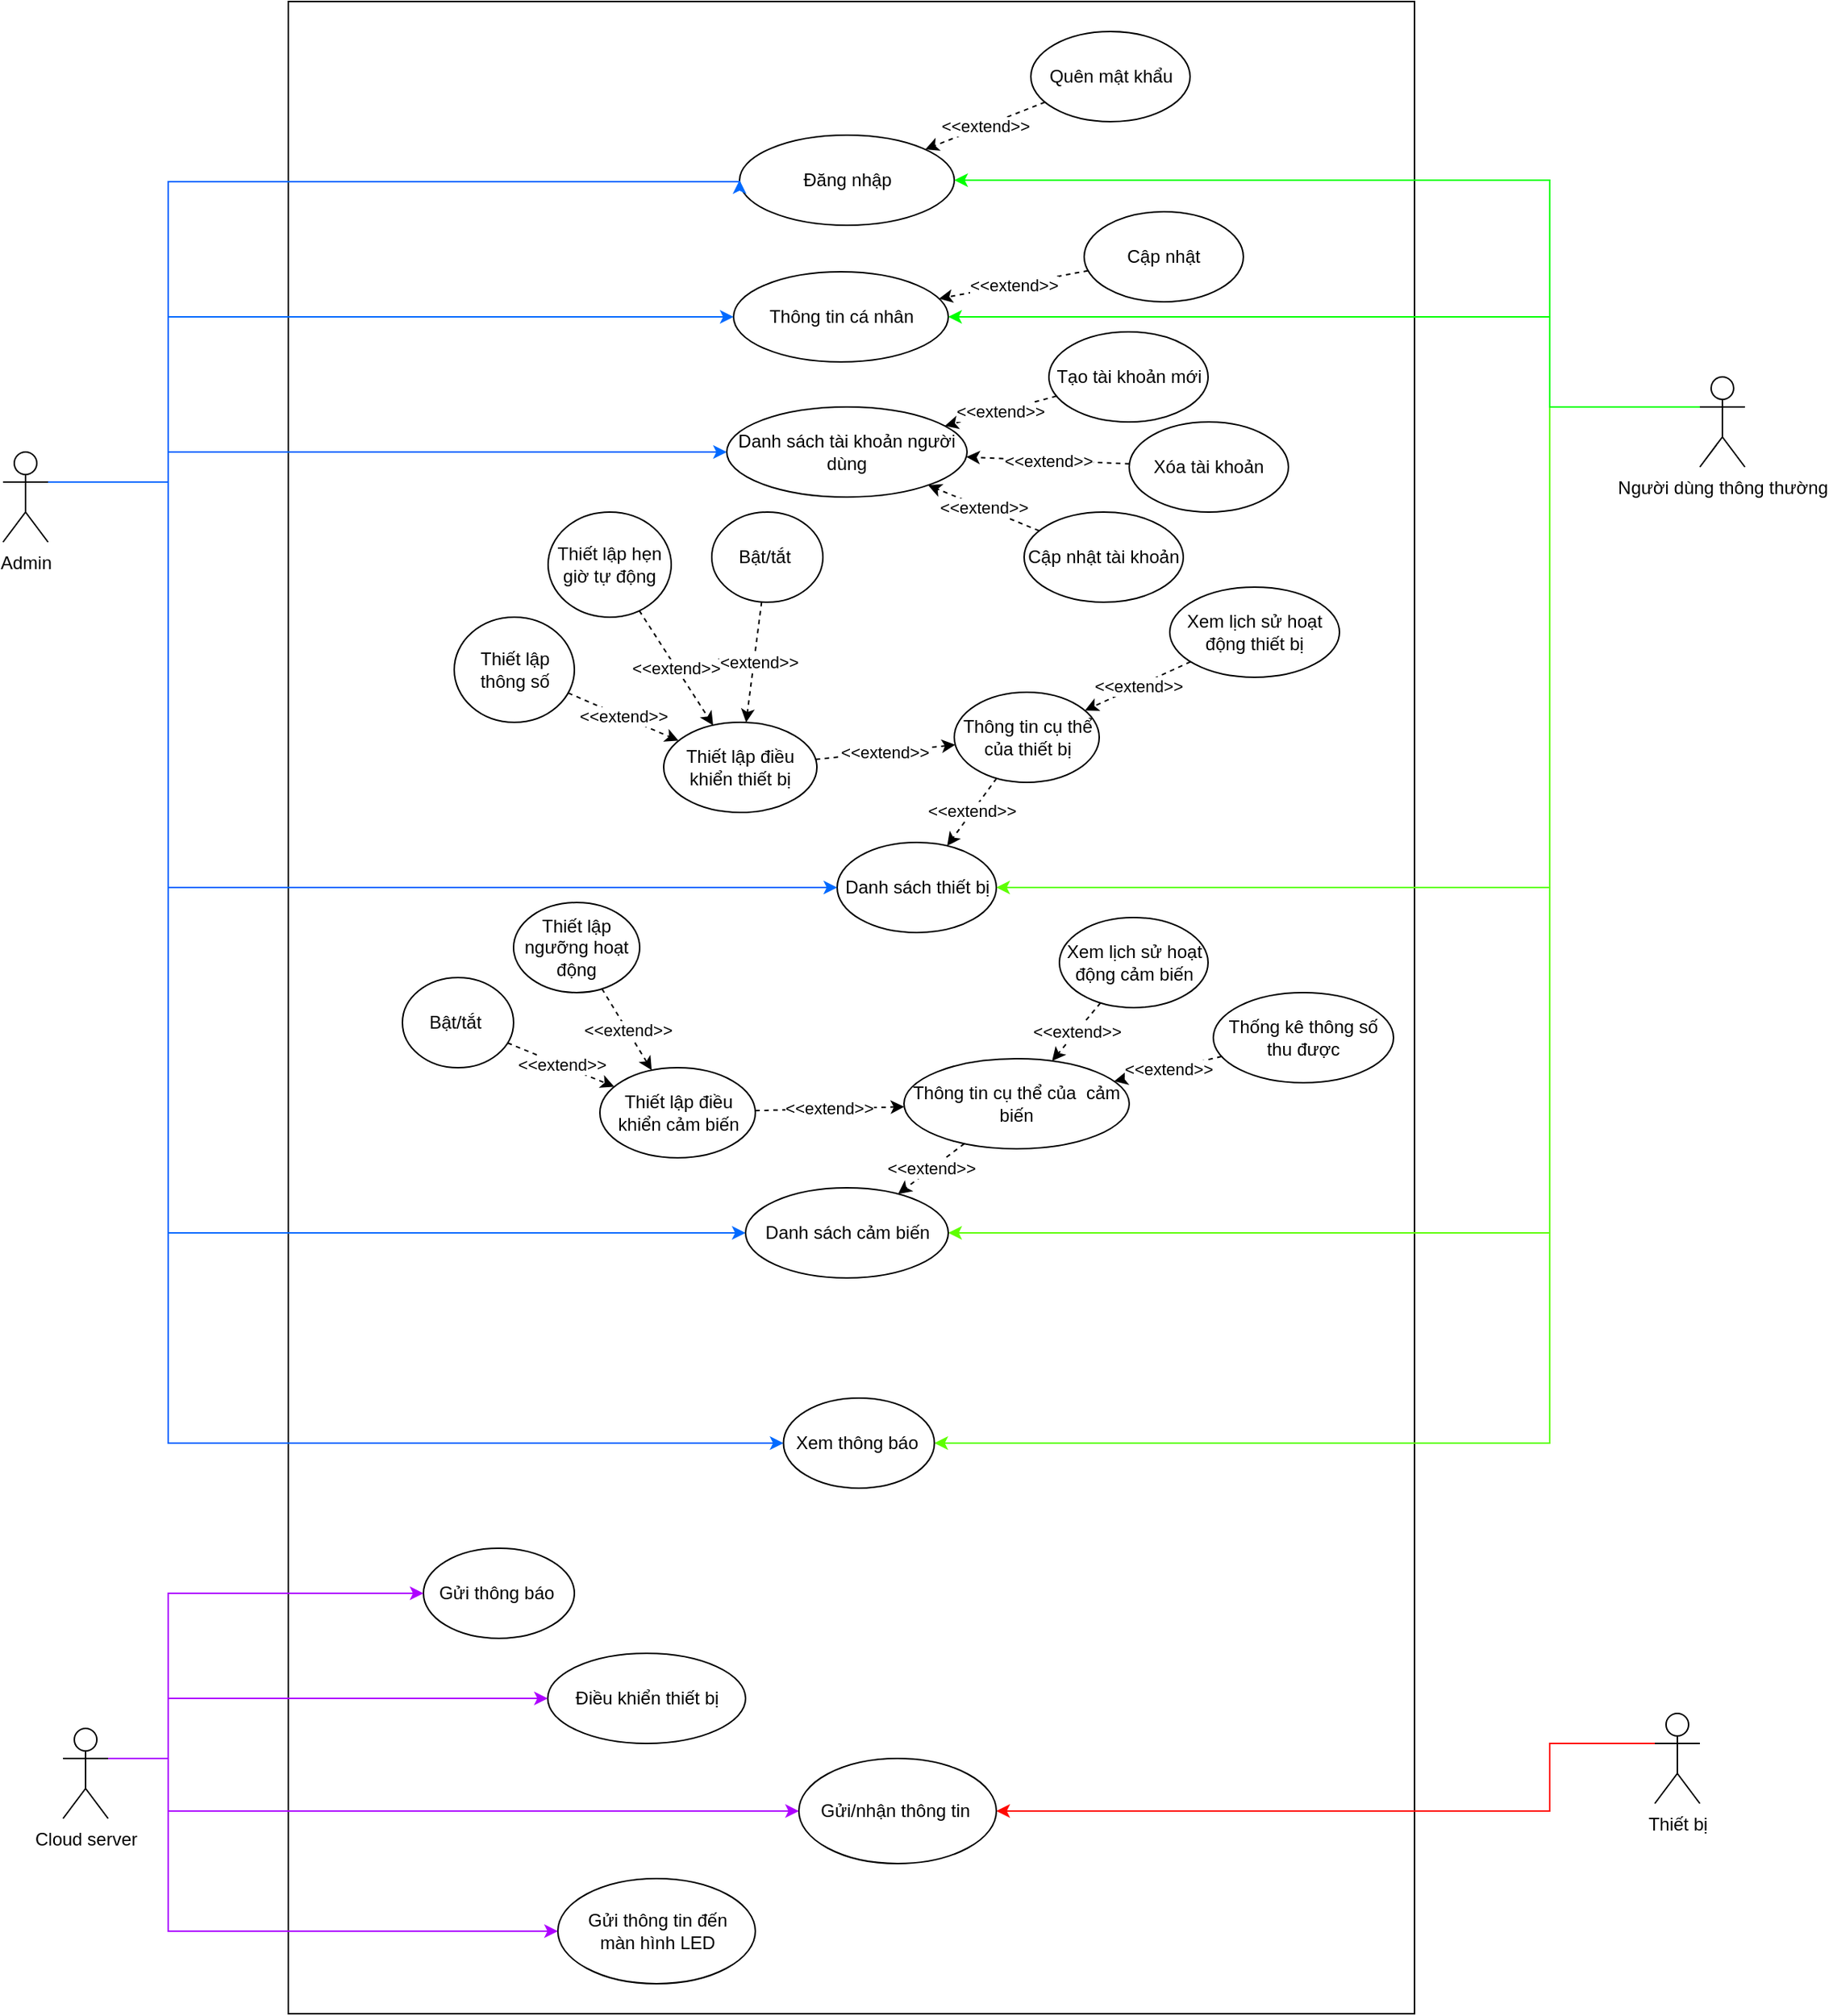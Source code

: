 <mxfile version="21.3.7" type="github">
  <diagram name="Page-1" id="Gs4qEUFltZ7bUWOozk17">
    <mxGraphModel dx="2358" dy="1268" grid="1" gridSize="10" guides="1" tooltips="1" connect="1" arrows="1" fold="1" page="1" pageScale="1" pageWidth="827" pageHeight="1169" math="0" shadow="0">
      <root>
        <mxCell id="0" />
        <mxCell id="1" parent="0" />
        <mxCell id="13ZfU6TCZV_wO7ognFtY-2" value="" style="rounded=0;whiteSpace=wrap;html=1;" parent="1" vertex="1">
          <mxGeometry x="240" y="1020" width="750" height="1340" as="geometry" />
        </mxCell>
        <mxCell id="Ebhskz-XtMlUNa1snjmE-1" value="Admin" style="shape=umlActor;verticalLabelPosition=bottom;verticalAlign=top;html=1;outlineConnect=0;" parent="1" vertex="1">
          <mxGeometry x="50" y="1320" width="30" height="60" as="geometry" />
        </mxCell>
        <mxCell id="Ebhskz-XtMlUNa1snjmE-2" value="Đăng nhập" style="ellipse;whiteSpace=wrap;html=1;" parent="1" vertex="1">
          <mxGeometry x="540.5" y="1109" width="143" height="60" as="geometry" />
        </mxCell>
        <mxCell id="Ebhskz-XtMlUNa1snjmE-3" value="Thông tin cụ thể của thiết bị" style="ellipse;whiteSpace=wrap;html=1;" parent="1" vertex="1">
          <mxGeometry x="683.5" y="1480" width="96.5" height="60" as="geometry" />
        </mxCell>
        <mxCell id="Ebhskz-XtMlUNa1snjmE-4" value="Danh sách thiết bị" style="ellipse;whiteSpace=wrap;html=1;" parent="1" vertex="1">
          <mxGeometry x="605.5" y="1580" width="106" height="60" as="geometry" />
        </mxCell>
        <mxCell id="Ebhskz-XtMlUNa1snjmE-5" value="Bật/tắt&amp;nbsp;" style="ellipse;whiteSpace=wrap;html=1;" parent="1" vertex="1">
          <mxGeometry x="522" y="1360" width="74" height="60" as="geometry" />
        </mxCell>
        <mxCell id="Ebhskz-XtMlUNa1snjmE-6" value="Thiết lập hẹn giờ tự động" style="ellipse;whiteSpace=wrap;html=1;" parent="1" vertex="1">
          <mxGeometry x="413" y="1360" width="82" height="70" as="geometry" />
        </mxCell>
        <mxCell id="Ebhskz-XtMlUNa1snjmE-7" value="" style="endArrow=classic;html=1;rounded=0;entryX=0;entryY=0.5;entryDx=0;entryDy=0;exitX=1;exitY=0.333;exitDx=0;exitDy=0;exitPerimeter=0;edgeStyle=orthogonalEdgeStyle;fillColor=#dae8fc;strokeColor=#006aff;startArrow=none;" parent="1" source="Ebhskz-XtMlUNa1snjmE-1" target="Ebhskz-XtMlUNa1snjmE-2" edge="1">
          <mxGeometry width="50" height="50" relative="1" as="geometry">
            <mxPoint x="130" y="1330" as="sourcePoint" />
            <mxPoint x="180" y="1280" as="targetPoint" />
            <Array as="points">
              <mxPoint x="160" y="1340" />
              <mxPoint x="160" y="1140" />
            </Array>
          </mxGeometry>
        </mxCell>
        <mxCell id="Ebhskz-XtMlUNa1snjmE-8" value="" style="endArrow=classic;html=1;rounded=0;exitX=1;exitY=0.333;exitDx=0;exitDy=0;exitPerimeter=0;edgeStyle=orthogonalEdgeStyle;fillColor=#dae8fc;strokeColor=#006aff;entryX=0;entryY=0.5;entryDx=0;entryDy=0;" parent="1" source="Ebhskz-XtMlUNa1snjmE-1" target="Ebhskz-XtMlUNa1snjmE-4" edge="1">
          <mxGeometry width="50" height="50" relative="1" as="geometry">
            <mxPoint x="130" y="1460" as="sourcePoint" />
            <mxPoint x="246.0" y="1420" as="targetPoint" />
            <Array as="points">
              <mxPoint x="160" y="1340" />
              <mxPoint x="160" y="1610" />
            </Array>
          </mxGeometry>
        </mxCell>
        <mxCell id="Ebhskz-XtMlUNa1snjmE-9" style="edgeStyle=orthogonalEdgeStyle;rounded=0;orthogonalLoop=1;jettySize=auto;html=1;exitX=0;exitY=0.333;exitDx=0;exitDy=0;exitPerimeter=0;entryX=1;entryY=0.5;entryDx=0;entryDy=0;fillColor=#e51400;strokeColor=#FF0800;" parent="1" source="Ebhskz-XtMlUNa1snjmE-10" target="Ebhskz-XtMlUNa1snjmE-40" edge="1">
          <mxGeometry relative="1" as="geometry">
            <Array as="points">
              <mxPoint x="1080" y="2180" />
              <mxPoint x="1080" y="2225" />
            </Array>
          </mxGeometry>
        </mxCell>
        <mxCell id="Ebhskz-XtMlUNa1snjmE-10" value="Thiết bị" style="shape=umlActor;verticalLabelPosition=bottom;verticalAlign=top;html=1;outlineConnect=0;" parent="1" vertex="1">
          <mxGeometry x="1150" y="2160" width="30" height="60" as="geometry" />
        </mxCell>
        <mxCell id="Ebhskz-XtMlUNa1snjmE-11" value="Người dùng thông thường" style="shape=umlActor;verticalLabelPosition=bottom;verticalAlign=top;html=1;outlineConnect=0;" parent="1" vertex="1">
          <mxGeometry x="1180" y="1270" width="30" height="60" as="geometry" />
        </mxCell>
        <mxCell id="Ebhskz-XtMlUNa1snjmE-12" value="" style="endArrow=classic;html=1;rounded=0;exitX=0;exitY=0.333;exitDx=0;exitDy=0;exitPerimeter=0;entryX=1;entryY=0.5;entryDx=0;entryDy=0;edgeStyle=orthogonalEdgeStyle;fillColor=#008a00;strokeColor=#00ff00;" parent="1" source="Ebhskz-XtMlUNa1snjmE-11" target="Ebhskz-XtMlUNa1snjmE-2" edge="1">
          <mxGeometry width="50" height="50" relative="1" as="geometry">
            <mxPoint x="760" y="1550" as="sourcePoint" />
            <mxPoint x="810" y="1500" as="targetPoint" />
            <Array as="points">
              <mxPoint x="1080" y="1290" />
              <mxPoint x="1080" y="1139" />
            </Array>
          </mxGeometry>
        </mxCell>
        <mxCell id="Ebhskz-XtMlUNa1snjmE-13" value="&amp;lt;&amp;lt;extend&amp;gt;&amp;gt;" style="endArrow=classic;html=1;rounded=0;dashed=1;" parent="1" source="Ebhskz-XtMlUNa1snjmE-5" target="kh4QaWCAT5zSmjW3qF8s-1" edge="1">
          <mxGeometry width="50" height="50" relative="1" as="geometry">
            <mxPoint x="630" y="1590" as="sourcePoint" />
            <mxPoint x="680" y="1540" as="targetPoint" />
          </mxGeometry>
        </mxCell>
        <mxCell id="Ebhskz-XtMlUNa1snjmE-14" value="&amp;lt;&amp;lt;extend&amp;gt;&amp;gt;" style="endArrow=classic;html=1;rounded=0;dashed=1;" parent="1" source="Ebhskz-XtMlUNa1snjmE-6" target="kh4QaWCAT5zSmjW3qF8s-1" edge="1">
          <mxGeometry width="50" height="50" relative="1" as="geometry">
            <mxPoint x="559" y="1674" as="sourcePoint" />
            <mxPoint x="395" y="1583" as="targetPoint" />
          </mxGeometry>
        </mxCell>
        <mxCell id="Ebhskz-XtMlUNa1snjmE-15" value="Danh sách tài khoản người dùng" style="ellipse;whiteSpace=wrap;html=1;" parent="1" vertex="1">
          <mxGeometry x="532" y="1290" width="160" height="60" as="geometry" />
        </mxCell>
        <mxCell id="Ebhskz-XtMlUNa1snjmE-16" value="" style="endArrow=classic;html=1;rounded=0;exitX=1;exitY=0.333;exitDx=0;exitDy=0;exitPerimeter=0;entryX=0;entryY=0.5;entryDx=0;entryDy=0;edgeStyle=orthogonalEdgeStyle;fillColor=#dae8fc;strokeColor=#006aff;" parent="1" source="Ebhskz-XtMlUNa1snjmE-1" target="Ebhskz-XtMlUNa1snjmE-15" edge="1">
          <mxGeometry width="50" height="50" relative="1" as="geometry">
            <mxPoint x="600" y="1430" as="sourcePoint" />
            <mxPoint x="650" y="1380" as="targetPoint" />
            <Array as="points">
              <mxPoint x="160" y="1340" />
              <mxPoint x="160" y="1320" />
            </Array>
          </mxGeometry>
        </mxCell>
        <mxCell id="Ebhskz-XtMlUNa1snjmE-17" value="Thiết lập thông số" style="ellipse;whiteSpace=wrap;html=1;" parent="1" vertex="1">
          <mxGeometry x="350.5" y="1430" width="80" height="70" as="geometry" />
        </mxCell>
        <mxCell id="Ebhskz-XtMlUNa1snjmE-18" value="&amp;lt;&amp;lt;extend&amp;gt;&amp;gt;" style="endArrow=classic;html=1;rounded=0;dashed=1;" parent="1" source="Ebhskz-XtMlUNa1snjmE-17" target="kh4QaWCAT5zSmjW3qF8s-1" edge="1">
          <mxGeometry width="50" height="50" relative="1" as="geometry">
            <mxPoint x="483" y="1477" as="sourcePoint" />
            <mxPoint x="369" y="1447" as="targetPoint" />
          </mxGeometry>
        </mxCell>
        <mxCell id="Ebhskz-XtMlUNa1snjmE-19" value="Thông tin cụ thể của&amp;nbsp; cảm biến" style="ellipse;whiteSpace=wrap;html=1;" parent="1" vertex="1">
          <mxGeometry x="650" y="1724" width="150" height="60" as="geometry" />
        </mxCell>
        <mxCell id="Ebhskz-XtMlUNa1snjmE-20" value="" style="endArrow=classic;html=1;rounded=0;strokeColor=#006aff;exitX=1;exitY=0.333;exitDx=0;exitDy=0;exitPerimeter=0;entryX=0;entryY=0.5;entryDx=0;entryDy=0;edgeStyle=orthogonalEdgeStyle;fillColor=#dae8fc;" parent="1" source="Ebhskz-XtMlUNa1snjmE-1" target="Ebhskz-XtMlUNa1snjmE-32" edge="1">
          <mxGeometry width="50" height="50" relative="1" as="geometry">
            <mxPoint x="610" y="1590" as="sourcePoint" />
            <mxPoint x="660" y="1540" as="targetPoint" />
            <Array as="points">
              <mxPoint x="160" y="1340" />
              <mxPoint x="160" y="1840" />
            </Array>
          </mxGeometry>
        </mxCell>
        <mxCell id="Ebhskz-XtMlUNa1snjmE-21" value="" style="endArrow=classic;html=1;rounded=0;strokeColor=#5eff00;exitX=0;exitY=0.333;exitDx=0;exitDy=0;exitPerimeter=0;entryX=1;entryY=0.5;entryDx=0;entryDy=0;fillColor=#d5e8d4;edgeStyle=orthogonalEdgeStyle;" parent="1" source="Ebhskz-XtMlUNa1snjmE-11" target="Ebhskz-XtMlUNa1snjmE-32" edge="1">
          <mxGeometry width="50" height="50" relative="1" as="geometry">
            <mxPoint x="610" y="1590" as="sourcePoint" />
            <mxPoint x="660" y="1540" as="targetPoint" />
            <Array as="points">
              <mxPoint x="1080" y="1290" />
              <mxPoint x="1080" y="1840" />
            </Array>
          </mxGeometry>
        </mxCell>
        <mxCell id="Ebhskz-XtMlUNa1snjmE-22" value="Xem lịch sử hoạt động thiết bị" style="ellipse;whiteSpace=wrap;html=1;" parent="1" vertex="1">
          <mxGeometry x="827" y="1410" width="113" height="60" as="geometry" />
        </mxCell>
        <mxCell id="Ebhskz-XtMlUNa1snjmE-23" value="Thống kê thông số thu được" style="ellipse;whiteSpace=wrap;html=1;" parent="1" vertex="1">
          <mxGeometry x="856" y="1680" width="120" height="60" as="geometry" />
        </mxCell>
        <mxCell id="Ebhskz-XtMlUNa1snjmE-27" value="" style="endArrow=classic;html=1;rounded=0;strokeColor=#5EFF00;exitX=0;exitY=0.333;exitDx=0;exitDy=0;exitPerimeter=0;entryX=1;entryY=0.5;entryDx=0;entryDy=0;edgeStyle=orthogonalEdgeStyle;" parent="1" source="Ebhskz-XtMlUNa1snjmE-11" target="Ebhskz-XtMlUNa1snjmE-36" edge="1">
          <mxGeometry width="50" height="50" relative="1" as="geometry">
            <mxPoint x="680" y="1680" as="sourcePoint" />
            <mxPoint x="730" y="1630" as="targetPoint" />
            <Array as="points">
              <mxPoint x="1080" y="1290" />
              <mxPoint x="1080" y="1980" />
            </Array>
          </mxGeometry>
        </mxCell>
        <mxCell id="Ebhskz-XtMlUNa1snjmE-28" value="" style="endArrow=classic;html=1;rounded=0;strokeColor=#006aff;exitX=1;exitY=0.333;exitDx=0;exitDy=0;exitPerimeter=0;entryX=0;entryY=0.5;entryDx=0;entryDy=0;edgeStyle=orthogonalEdgeStyle;" parent="1" source="Ebhskz-XtMlUNa1snjmE-1" target="Ebhskz-XtMlUNa1snjmE-36" edge="1">
          <mxGeometry width="50" height="50" relative="1" as="geometry">
            <mxPoint x="680" y="1770" as="sourcePoint" />
            <mxPoint x="730" y="1720" as="targetPoint" />
            <Array as="points">
              <mxPoint x="160" y="1340" />
              <mxPoint x="160" y="1980" />
            </Array>
          </mxGeometry>
        </mxCell>
        <mxCell id="Ebhskz-XtMlUNa1snjmE-29" value="&amp;lt;&amp;lt;extend&amp;gt;&amp;gt;" style="endArrow=classic;html=1;rounded=0;dashed=1;" parent="1" source="Ebhskz-XtMlUNa1snjmE-22" target="Ebhskz-XtMlUNa1snjmE-3" edge="1">
          <mxGeometry width="50" height="50" relative="1" as="geometry">
            <mxPoint x="462" y="1556" as="sourcePoint" />
            <mxPoint x="360" y="1451" as="targetPoint" />
          </mxGeometry>
        </mxCell>
        <mxCell id="Ebhskz-XtMlUNa1snjmE-30" value="&amp;lt;&amp;lt;extend&amp;gt;&amp;gt;" style="endArrow=classic;html=1;rounded=0;dashed=1;" parent="1" source="Ebhskz-XtMlUNa1snjmE-23" target="Ebhskz-XtMlUNa1snjmE-19" edge="1">
          <mxGeometry width="50" height="50" relative="1" as="geometry">
            <mxPoint x="785" y="1734" as="sourcePoint" />
            <mxPoint x="706" y="1681" as="targetPoint" />
          </mxGeometry>
        </mxCell>
        <mxCell id="Ebhskz-XtMlUNa1snjmE-31" value="Cloud server" style="shape=umlActor;verticalLabelPosition=bottom;verticalAlign=top;html=1;outlineConnect=0;" parent="1" vertex="1">
          <mxGeometry x="90" y="2170" width="30" height="60" as="geometry" />
        </mxCell>
        <mxCell id="Ebhskz-XtMlUNa1snjmE-32" value="Danh sách cảm biến" style="ellipse;whiteSpace=wrap;html=1;" parent="1" vertex="1">
          <mxGeometry x="544.5" y="1810" width="135" height="60" as="geometry" />
        </mxCell>
        <mxCell id="Ebhskz-XtMlUNa1snjmE-33" value="&amp;lt;&amp;lt;extend&amp;gt;&amp;gt;" style="endArrow=classic;html=1;rounded=0;dashed=1;" parent="1" source="Ebhskz-XtMlUNa1snjmE-3" target="Ebhskz-XtMlUNa1snjmE-4" edge="1">
          <mxGeometry x="-0.009" width="50" height="50" relative="1" as="geometry">
            <mxPoint x="785" y="1734" as="sourcePoint" />
            <mxPoint x="706" y="1681" as="targetPoint" />
            <mxPoint as="offset" />
          </mxGeometry>
        </mxCell>
        <mxCell id="Ebhskz-XtMlUNa1snjmE-34" value="&amp;lt;&amp;lt;extend&amp;gt;&amp;gt;" style="endArrow=classic;html=1;rounded=0;dashed=1;" parent="1" source="Ebhskz-XtMlUNa1snjmE-19" target="Ebhskz-XtMlUNa1snjmE-32" edge="1">
          <mxGeometry width="50" height="50" relative="1" as="geometry">
            <mxPoint x="597" y="1660" as="sourcePoint" />
            <mxPoint x="490" y="1700" as="targetPoint" />
          </mxGeometry>
        </mxCell>
        <mxCell id="Ebhskz-XtMlUNa1snjmE-35" value="Điều khiển thiết bị" style="ellipse;whiteSpace=wrap;html=1;" parent="1" vertex="1">
          <mxGeometry x="412.75" y="2120" width="131.75" height="60" as="geometry" />
        </mxCell>
        <mxCell id="Ebhskz-XtMlUNa1snjmE-36" value="Xem thông báo&amp;nbsp;" style="ellipse;whiteSpace=wrap;html=1;" parent="1" vertex="1">
          <mxGeometry x="569.75" y="1950" width="100.5" height="60" as="geometry" />
        </mxCell>
        <mxCell id="Ebhskz-XtMlUNa1snjmE-40" value="Gửi/nhận thông tin&amp;nbsp;" style="ellipse;whiteSpace=wrap;html=1;" parent="1" vertex="1">
          <mxGeometry x="580" y="2190" width="131.5" height="70" as="geometry" />
        </mxCell>
        <mxCell id="Ebhskz-XtMlUNa1snjmE-41" value="" style="endArrow=classic;html=1;rounded=0;exitX=1;exitY=0.333;exitDx=0;exitDy=0;exitPerimeter=0;entryX=0;entryY=0.5;entryDx=0;entryDy=0;fillColor=#e1d5e7;strokeColor=#ae00ff;edgeStyle=orthogonalEdgeStyle;" parent="1" source="Ebhskz-XtMlUNa1snjmE-31" target="Ebhskz-XtMlUNa1snjmE-35" edge="1">
          <mxGeometry width="50" height="50" relative="1" as="geometry">
            <mxPoint x="290" y="1960" as="sourcePoint" />
            <mxPoint x="340" y="1910" as="targetPoint" />
            <Array as="points">
              <mxPoint x="160" y="2190" />
              <mxPoint x="160" y="2150" />
            </Array>
          </mxGeometry>
        </mxCell>
        <mxCell id="Ebhskz-XtMlUNa1snjmE-42" value="" style="endArrow=classic;html=1;rounded=0;exitX=1;exitY=0.333;exitDx=0;exitDy=0;exitPerimeter=0;entryX=0;entryY=0.5;entryDx=0;entryDy=0;fillColor=#e1d5e7;strokeColor=#ae00ff;edgeStyle=orthogonalEdgeStyle;" parent="1" source="Ebhskz-XtMlUNa1snjmE-31" target="Ebhskz-XtMlUNa1snjmE-40" edge="1">
          <mxGeometry width="50" height="50" relative="1" as="geometry">
            <mxPoint x="140" y="2190" as="sourcePoint" />
            <mxPoint x="287" y="2110" as="targetPoint" />
            <Array as="points">
              <mxPoint x="160" y="2190" />
              <mxPoint x="160" y="2225" />
            </Array>
          </mxGeometry>
        </mxCell>
        <mxCell id="Ebhskz-XtMlUNa1snjmE-43" value="Gửi thông báo&amp;nbsp;" style="ellipse;whiteSpace=wrap;html=1;" parent="1" vertex="1">
          <mxGeometry x="330" y="2050" width="100.5" height="60" as="geometry" />
        </mxCell>
        <mxCell id="Ebhskz-XtMlUNa1snjmE-44" value="" style="endArrow=classic;html=1;rounded=0;entryX=0;entryY=0.5;entryDx=0;entryDy=0;exitX=1;exitY=0.333;exitDx=0;exitDy=0;exitPerimeter=0;edgeStyle=orthogonalEdgeStyle;fillColor=#e1d5e7;strokeColor=#ae00ff;" parent="1" source="Ebhskz-XtMlUNa1snjmE-31" target="Ebhskz-XtMlUNa1snjmE-43" edge="1">
          <mxGeometry width="50" height="50" relative="1" as="geometry">
            <mxPoint x="130" y="2240" as="sourcePoint" />
            <mxPoint x="328" y="2210" as="targetPoint" />
            <Array as="points">
              <mxPoint x="160" y="2190" />
              <mxPoint x="160" y="2080" />
            </Array>
          </mxGeometry>
        </mxCell>
        <mxCell id="Ebhskz-XtMlUNa1snjmE-45" value="Thiết lập ngưỡng hoạt động" style="ellipse;whiteSpace=wrap;html=1;" parent="1" vertex="1">
          <mxGeometry x="390" y="1620" width="84" height="60" as="geometry" />
        </mxCell>
        <mxCell id="Ebhskz-XtMlUNa1snjmE-46" value="Gửi thông tin đến&lt;br&gt;màn hình LED" style="ellipse;whiteSpace=wrap;html=1;" parent="1" vertex="1">
          <mxGeometry x="419.5" y="2270" width="131.5" height="70" as="geometry" />
        </mxCell>
        <mxCell id="Ebhskz-XtMlUNa1snjmE-47" value="" style="endArrow=classic;html=1;rounded=0;exitX=1;exitY=0.333;exitDx=0;exitDy=0;exitPerimeter=0;entryX=0;entryY=0.5;entryDx=0;entryDy=0;fillColor=#e1d5e7;strokeColor=#ae00ff;edgeStyle=orthogonalEdgeStyle;" parent="1" source="Ebhskz-XtMlUNa1snjmE-31" target="Ebhskz-XtMlUNa1snjmE-46" edge="1">
          <mxGeometry width="50" height="50" relative="1" as="geometry">
            <mxPoint x="130" y="2240" as="sourcePoint" />
            <mxPoint x="357" y="2235" as="targetPoint" />
            <Array as="points">
              <mxPoint x="120" y="2190" />
              <mxPoint x="160" y="2190" />
              <mxPoint x="160" y="2305" />
            </Array>
          </mxGeometry>
        </mxCell>
        <mxCell id="Ebhskz-XtMlUNa1snjmE-49" value="" style="endArrow=classic;html=1;rounded=0;exitX=0;exitY=0.333;exitDx=0;exitDy=0;exitPerimeter=0;entryX=1;entryY=0.5;entryDx=0;entryDy=0;strokeColor=#5EFF00;edgeStyle=orthogonalEdgeStyle;" parent="1" source="Ebhskz-XtMlUNa1snjmE-11" target="Ebhskz-XtMlUNa1snjmE-4" edge="1">
          <mxGeometry width="50" height="50" relative="1" as="geometry">
            <mxPoint x="540" y="1490" as="sourcePoint" />
            <mxPoint x="590" y="1440" as="targetPoint" />
            <Array as="points">
              <mxPoint x="1080" y="1290" />
              <mxPoint x="1080" y="1610" />
            </Array>
          </mxGeometry>
        </mxCell>
        <mxCell id="Ebhskz-XtMlUNa1snjmE-50" value="Tạo tài khoản mới" style="ellipse;whiteSpace=wrap;html=1;" parent="1" vertex="1">
          <mxGeometry x="746.5" y="1240" width="106" height="60" as="geometry" />
        </mxCell>
        <mxCell id="Ebhskz-XtMlUNa1snjmE-51" value="Xóa tài khoản" style="ellipse;whiteSpace=wrap;html=1;" parent="1" vertex="1">
          <mxGeometry x="800" y="1300" width="106" height="60" as="geometry" />
        </mxCell>
        <mxCell id="Ebhskz-XtMlUNa1snjmE-52" value="&amp;lt;&amp;lt;extend&amp;gt;&amp;gt;" style="endArrow=classic;html=1;rounded=0;dashed=1;" parent="1" source="Ebhskz-XtMlUNa1snjmE-50" target="Ebhskz-XtMlUNa1snjmE-15" edge="1">
          <mxGeometry width="50" height="50" relative="1" as="geometry">
            <mxPoint x="848" y="1530" as="sourcePoint" />
            <mxPoint x="712" y="1583" as="targetPoint" />
          </mxGeometry>
        </mxCell>
        <mxCell id="Ebhskz-XtMlUNa1snjmE-53" value="&amp;lt;&amp;lt;extend&amp;gt;&amp;gt;" style="endArrow=classic;html=1;rounded=0;dashed=1;" parent="1" source="Ebhskz-XtMlUNa1snjmE-51" target="Ebhskz-XtMlUNa1snjmE-15" edge="1">
          <mxGeometry width="50" height="50" relative="1" as="geometry">
            <mxPoint x="781" y="1315" as="sourcePoint" />
            <mxPoint x="700" y="1323" as="targetPoint" />
          </mxGeometry>
        </mxCell>
        <mxCell id="Ebhskz-XtMlUNa1snjmE-54" value="&amp;lt;&amp;lt;extend&amp;gt;&amp;gt;" style="endArrow=classic;html=1;rounded=0;dashed=1;" parent="1" source="Ebhskz-XtMlUNa1snjmE-45" target="kh4QaWCAT5zSmjW3qF8s-4" edge="1">
          <mxGeometry width="50" height="50" relative="1" as="geometry">
            <mxPoint x="832" y="1710" as="sourcePoint" />
            <mxPoint x="760" y="1747" as="targetPoint" />
          </mxGeometry>
        </mxCell>
        <mxCell id="13ZfU6TCZV_wO7ognFtY-3" value="Quên mật khẩu" style="ellipse;whiteSpace=wrap;html=1;" parent="1" vertex="1">
          <mxGeometry x="734.5" y="1040" width="106" height="60" as="geometry" />
        </mxCell>
        <mxCell id="13ZfU6TCZV_wO7ognFtY-4" value="&amp;lt;&amp;lt;extend&amp;gt;&amp;gt;" style="endArrow=classic;html=1;rounded=0;dashed=1;" parent="1" source="13ZfU6TCZV_wO7ognFtY-3" target="Ebhskz-XtMlUNa1snjmE-2" edge="1">
          <mxGeometry width="50" height="50" relative="1" as="geometry">
            <mxPoint x="781" y="1315" as="sourcePoint" />
            <mxPoint x="700" y="1323" as="targetPoint" />
          </mxGeometry>
        </mxCell>
        <mxCell id="cFvaUWWgc1bTBYElcFrX-1" value="Thông tin cá nhân" style="ellipse;whiteSpace=wrap;html=1;" parent="1" vertex="1">
          <mxGeometry x="536.5" y="1200" width="143" height="60" as="geometry" />
        </mxCell>
        <mxCell id="cFvaUWWgc1bTBYElcFrX-2" value="Cập nhật" style="ellipse;whiteSpace=wrap;html=1;" parent="1" vertex="1">
          <mxGeometry x="770" y="1160" width="106" height="60" as="geometry" />
        </mxCell>
        <mxCell id="cFvaUWWgc1bTBYElcFrX-3" value="&amp;lt;&amp;lt;extend&amp;gt;&amp;gt;" style="endArrow=classic;html=1;rounded=0;dashed=1;" parent="1" source="cFvaUWWgc1bTBYElcFrX-2" target="cFvaUWWgc1bTBYElcFrX-1" edge="1">
          <mxGeometry width="50" height="50" relative="1" as="geometry">
            <mxPoint x="754" y="1097" as="sourcePoint" />
            <mxPoint x="674" y="1128" as="targetPoint" />
          </mxGeometry>
        </mxCell>
        <mxCell id="cFvaUWWgc1bTBYElcFrX-4" value="" style="endArrow=classic;html=1;rounded=0;exitX=0;exitY=0.333;exitDx=0;exitDy=0;exitPerimeter=0;entryX=1;entryY=0.5;entryDx=0;entryDy=0;edgeStyle=orthogonalEdgeStyle;fillColor=#008a00;strokeColor=#00ff00;" parent="1" source="Ebhskz-XtMlUNa1snjmE-11" target="cFvaUWWgc1bTBYElcFrX-1" edge="1">
          <mxGeometry width="50" height="50" relative="1" as="geometry">
            <mxPoint x="1190" y="1300" as="sourcePoint" />
            <mxPoint x="694" y="1149" as="targetPoint" />
            <Array as="points">
              <mxPoint x="1080" y="1290" />
              <mxPoint x="1080" y="1230" />
            </Array>
          </mxGeometry>
        </mxCell>
        <mxCell id="cFvaUWWgc1bTBYElcFrX-5" value="" style="endArrow=classic;html=1;rounded=0;exitX=1;exitY=0.333;exitDx=0;exitDy=0;exitPerimeter=0;entryX=0;entryY=0.5;entryDx=0;entryDy=0;edgeStyle=orthogonalEdgeStyle;fillColor=#dae8fc;strokeColor=#006aff;" parent="1" source="Ebhskz-XtMlUNa1snjmE-1" target="cFvaUWWgc1bTBYElcFrX-1" edge="1">
          <mxGeometry width="50" height="50" relative="1" as="geometry">
            <mxPoint x="90" y="1350" as="sourcePoint" />
            <mxPoint x="542" y="1330" as="targetPoint" />
            <Array as="points">
              <mxPoint x="160" y="1340" />
              <mxPoint x="160" y="1230" />
            </Array>
          </mxGeometry>
        </mxCell>
        <mxCell id="kh4QaWCAT5zSmjW3qF8s-1" value="Thiết lập điều khiển thiết bị" style="ellipse;whiteSpace=wrap;html=1;" parent="1" vertex="1">
          <mxGeometry x="490" y="1500" width="102" height="60" as="geometry" />
        </mxCell>
        <mxCell id="kh4QaWCAT5zSmjW3qF8s-2" value="&amp;lt;&amp;lt;extend&amp;gt;&amp;gt;" style="endArrow=classic;html=1;rounded=0;dashed=1;" parent="1" source="kh4QaWCAT5zSmjW3qF8s-1" target="Ebhskz-XtMlUNa1snjmE-3" edge="1">
          <mxGeometry x="-0.009" width="50" height="50" relative="1" as="geometry">
            <mxPoint x="733" y="1548" as="sourcePoint" />
            <mxPoint x="692" y="1593" as="targetPoint" />
            <mxPoint as="offset" />
          </mxGeometry>
        </mxCell>
        <mxCell id="kh4QaWCAT5zSmjW3qF8s-3" value="Bật/tắt&amp;nbsp;" style="ellipse;whiteSpace=wrap;html=1;" parent="1" vertex="1">
          <mxGeometry x="316" y="1670" width="74" height="60" as="geometry" />
        </mxCell>
        <mxCell id="kh4QaWCAT5zSmjW3qF8s-4" value="Thiết lập điều khiển cảm biến" style="ellipse;whiteSpace=wrap;html=1;" parent="1" vertex="1">
          <mxGeometry x="447.5" y="1730" width="103.5" height="60" as="geometry" />
        </mxCell>
        <mxCell id="kh4QaWCAT5zSmjW3qF8s-5" value="&amp;lt;&amp;lt;extend&amp;gt;&amp;gt;" style="endArrow=classic;html=1;rounded=0;dashed=1;" parent="1" source="kh4QaWCAT5zSmjW3qF8s-4" target="Ebhskz-XtMlUNa1snjmE-19" edge="1">
          <mxGeometry width="50" height="50" relative="1" as="geometry">
            <mxPoint x="614" y="1698" as="sourcePoint" />
            <mxPoint x="690" y="1740" as="targetPoint" />
          </mxGeometry>
        </mxCell>
        <mxCell id="kh4QaWCAT5zSmjW3qF8s-6" value="&amp;lt;&amp;lt;extend&amp;gt;&amp;gt;" style="endArrow=classic;html=1;rounded=0;dashed=1;" parent="1" source="kh4QaWCAT5zSmjW3qF8s-3" target="kh4QaWCAT5zSmjW3qF8s-4" edge="1">
          <mxGeometry width="50" height="50" relative="1" as="geometry">
            <mxPoint x="568" y="1752" as="sourcePoint" />
            <mxPoint x="661" y="1759" as="targetPoint" />
          </mxGeometry>
        </mxCell>
        <mxCell id="kh4QaWCAT5zSmjW3qF8s-7" value="Xem lịch sử hoạt động cảm biến" style="ellipse;whiteSpace=wrap;html=1;" parent="1" vertex="1">
          <mxGeometry x="753.5" y="1630" width="99" height="60" as="geometry" />
        </mxCell>
        <mxCell id="kh4QaWCAT5zSmjW3qF8s-8" value="&amp;lt;&amp;lt;extend&amp;gt;&amp;gt;" style="endArrow=classic;html=1;rounded=0;dashed=1;" parent="1" source="kh4QaWCAT5zSmjW3qF8s-7" target="Ebhskz-XtMlUNa1snjmE-19" edge="1">
          <mxGeometry width="50" height="50" relative="1" as="geometry">
            <mxPoint x="872" y="1733" as="sourcePoint" />
            <mxPoint x="800" y="1749" as="targetPoint" />
          </mxGeometry>
        </mxCell>
        <mxCell id="2bszB42qfSscd5xxnwQu-1" value="Cập nhật tài khoản" style="ellipse;whiteSpace=wrap;html=1;" parent="1" vertex="1">
          <mxGeometry x="730" y="1360" width="106" height="60" as="geometry" />
        </mxCell>
        <mxCell id="2bszB42qfSscd5xxnwQu-2" value="&amp;lt;&amp;lt;extend&amp;gt;&amp;gt;" style="endArrow=classic;html=1;rounded=0;dashed=1;" parent="1" source="2bszB42qfSscd5xxnwQu-1" target="Ebhskz-XtMlUNa1snjmE-15" edge="1">
          <mxGeometry width="50" height="50" relative="1" as="geometry">
            <mxPoint x="810" y="1338" as="sourcePoint" />
            <mxPoint x="702" y="1333" as="targetPoint" />
          </mxGeometry>
        </mxCell>
      </root>
    </mxGraphModel>
  </diagram>
</mxfile>
